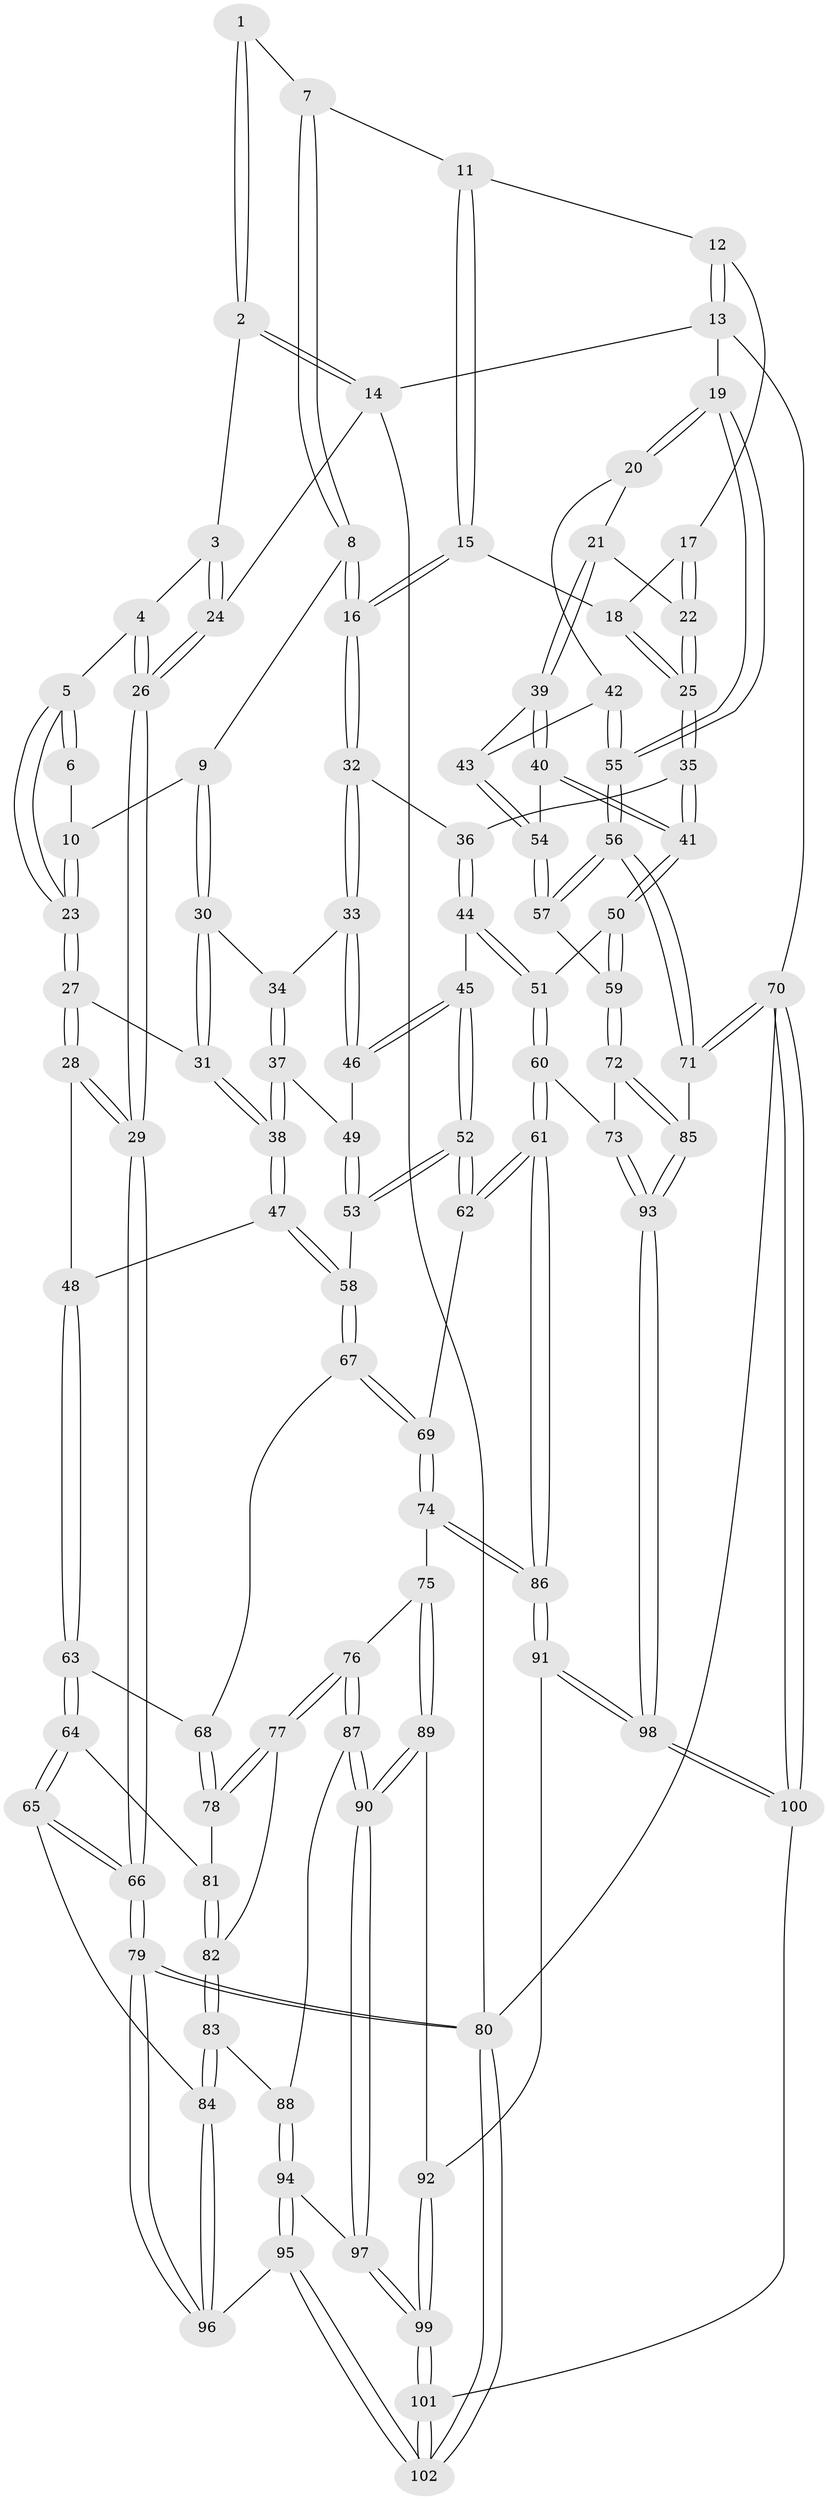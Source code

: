 // Generated by graph-tools (version 1.1) at 2025/01/03/09/25 05:01:46]
// undirected, 102 vertices, 252 edges
graph export_dot {
graph [start="1"]
  node [color=gray90,style=filled];
  1 [pos="+0.3989587824220173+0"];
  2 [pos="+0+0"];
  3 [pos="+0.14866224373353173+0.11725191874561305"];
  4 [pos="+0.1541569105449801+0.12779741879737647"];
  5 [pos="+0.15939178585190056+0.1319431228636699"];
  6 [pos="+0.3455933806613866+0"];
  7 [pos="+0.424124457822626+0"];
  8 [pos="+0.4366943473744262+0.15471193952306417"];
  9 [pos="+0.41944275173215007+0.16116292214483519"];
  10 [pos="+0.2965844254181825+0.11551959178006309"];
  11 [pos="+0.52121111825025+0"];
  12 [pos="+0.7908515718347768+0"];
  13 [pos="+1+0"];
  14 [pos="+0+0"];
  15 [pos="+0.5519914308923117+0.16012897585240682"];
  16 [pos="+0.5206205808187836+0.1862874278188303"];
  17 [pos="+0.7498584818372296+0"];
  18 [pos="+0.5693466257915738+0.1557271707346976"];
  19 [pos="+1+0.014154744311844242"];
  20 [pos="+0.9332353691635823+0.20222358222838124"];
  21 [pos="+0.8875209704323698+0.21601688789062107"];
  22 [pos="+0.7803268348754832+0.18638723740169916"];
  23 [pos="+0.19533571829703175+0.16678480980841306"];
  24 [pos="+0+0.13957231671452902"];
  25 [pos="+0.7427258192120408+0.22831970890594158"];
  26 [pos="+0+0.34225618115613554"];
  27 [pos="+0.20647249043377003+0.23241164039539117"];
  28 [pos="+0.1011266761040801+0.36077785861271444"];
  29 [pos="+0+0.37027698407550164"];
  30 [pos="+0.3773908830994826+0.22596509970487696"];
  31 [pos="+0.269614119249068+0.26696434926241613"];
  32 [pos="+0.5221301403794609+0.19509938745091437"];
  33 [pos="+0.4605460130424669+0.3089358995594501"];
  34 [pos="+0.4010923646947444+0.2797531655594197"];
  35 [pos="+0.7288783553607253+0.26451826723897176"];
  36 [pos="+0.5886772053036304+0.2863199454701527"];
  37 [pos="+0.33744962900890757+0.36517774823660204"];
  38 [pos="+0.32391283799216986+0.3710956887231219"];
  39 [pos="+0.8860092246519204+0.3245198453785792"];
  40 [pos="+0.801568078705233+0.3849397310803845"];
  41 [pos="+0.7502429351489152+0.39538448554732336"];
  42 [pos="+0.9706628682828893+0.36178582220307165"];
  43 [pos="+0.9266632147519493+0.35150619389262483"];
  44 [pos="+0.565214202134137+0.3879928840694407"];
  45 [pos="+0.5425203035354995+0.397977255416348"];
  46 [pos="+0.46307366245474296+0.32975307352455707"];
  47 [pos="+0.3121945844664236+0.4212290581108108"];
  48 [pos="+0.14895201819039167+0.41203480814718135"];
  49 [pos="+0.41861126237745716+0.3569576333148165"];
  50 [pos="+0.7328093995311169+0.42802695152434983"];
  51 [pos="+0.7183208540021461+0.43926193445619577"];
  52 [pos="+0.49408581500606713+0.4773040819754948"];
  53 [pos="+0.4489417053293402+0.46428258463947725"];
  54 [pos="+0.8873365812524302+0.4215956509425133"];
  55 [pos="+1+0.4665136892863802"];
  56 [pos="+1+0.5431895658574386"];
  57 [pos="+0.9773562131967803+0.5292036822518947"];
  58 [pos="+0.32842845320008046+0.4592765764219555"];
  59 [pos="+0.9074365203330341+0.5432813310335255"];
  60 [pos="+0.6666906728505287+0.6226721807813803"];
  61 [pos="+0.6011833750460397+0.6553012618118998"];
  62 [pos="+0.5155525461405382+0.5618243787647622"];
  63 [pos="+0.16391806092305872+0.5442931435583305"];
  64 [pos="+0.16101185210810273+0.5495181553218529"];
  65 [pos="+0.02222071451173901+0.6389865222662775"];
  66 [pos="+0+0.5694997587239388"];
  67 [pos="+0.3169277970602856+0.5001813437026619"];
  68 [pos="+0.2861523254764361+0.5194002965795724"];
  69 [pos="+0.3700867296895092+0.5893212834372251"];
  70 [pos="+1+1"];
  71 [pos="+1+0.6624036828382486"];
  72 [pos="+0.8003506745503017+0.6385909016326249"];
  73 [pos="+0.7687951727520037+0.6513982298715482"];
  74 [pos="+0.3475197259524935+0.6572267215797588"];
  75 [pos="+0.34600208525101206+0.6586679091070364"];
  76 [pos="+0.32663088492760234+0.6598262443970402"];
  77 [pos="+0.28495770331144515+0.6432695204649266"];
  78 [pos="+0.2683479048680408+0.612129931700143"];
  79 [pos="+0+0.8356454380540305"];
  80 [pos="+0+1"];
  81 [pos="+0.1966543212093855+0.5897527805375448"];
  82 [pos="+0.21847657233694256+0.6686633583141378"];
  83 [pos="+0.1933694235321063+0.7069323561896173"];
  84 [pos="+0.0883584031326269+0.715193122722023"];
  85 [pos="+1+0.7359016577090899"];
  86 [pos="+0.5800477572007182+0.7051884249953239"];
  87 [pos="+0.27854635778114756+0.7156805619882745"];
  88 [pos="+0.22049115618188161+0.7280511615501846"];
  89 [pos="+0.3688802922210231+0.7701553305708506"];
  90 [pos="+0.321385421312763+0.8114092833970205"];
  91 [pos="+0.5757843263988116+0.7299436039271172"];
  92 [pos="+0.47923249393116024+0.7803268177558019"];
  93 [pos="+0.849741338471226+0.8433759893425833"];
  94 [pos="+0.2727813708724435+0.8742678222145566"];
  95 [pos="+0.15945809312261244+0.952522132604825"];
  96 [pos="+0.102128680866367+0.8302664479293559"];
  97 [pos="+0.2779444583011838+0.8728228850889379"];
  98 [pos="+0.7421719265149461+1"];
  99 [pos="+0.4184910659590257+0.931556597169484"];
  100 [pos="+0.7428379188547707+1"];
  101 [pos="+0.5631146545386645+1"];
  102 [pos="+0.03517026042522758+1"];
  1 -- 2;
  1 -- 2;
  1 -- 7;
  2 -- 3;
  2 -- 14;
  2 -- 14;
  3 -- 4;
  3 -- 24;
  3 -- 24;
  4 -- 5;
  4 -- 26;
  4 -- 26;
  5 -- 6;
  5 -- 6;
  5 -- 23;
  5 -- 23;
  6 -- 10;
  7 -- 8;
  7 -- 8;
  7 -- 11;
  8 -- 9;
  8 -- 16;
  8 -- 16;
  9 -- 10;
  9 -- 30;
  9 -- 30;
  10 -- 23;
  10 -- 23;
  11 -- 12;
  11 -- 15;
  11 -- 15;
  12 -- 13;
  12 -- 13;
  12 -- 17;
  13 -- 14;
  13 -- 19;
  13 -- 70;
  14 -- 24;
  14 -- 80;
  15 -- 16;
  15 -- 16;
  15 -- 18;
  16 -- 32;
  16 -- 32;
  17 -- 18;
  17 -- 22;
  17 -- 22;
  18 -- 25;
  18 -- 25;
  19 -- 20;
  19 -- 20;
  19 -- 55;
  19 -- 55;
  20 -- 21;
  20 -- 42;
  21 -- 22;
  21 -- 39;
  21 -- 39;
  22 -- 25;
  22 -- 25;
  23 -- 27;
  23 -- 27;
  24 -- 26;
  24 -- 26;
  25 -- 35;
  25 -- 35;
  26 -- 29;
  26 -- 29;
  27 -- 28;
  27 -- 28;
  27 -- 31;
  28 -- 29;
  28 -- 29;
  28 -- 48;
  29 -- 66;
  29 -- 66;
  30 -- 31;
  30 -- 31;
  30 -- 34;
  31 -- 38;
  31 -- 38;
  32 -- 33;
  32 -- 33;
  32 -- 36;
  33 -- 34;
  33 -- 46;
  33 -- 46;
  34 -- 37;
  34 -- 37;
  35 -- 36;
  35 -- 41;
  35 -- 41;
  36 -- 44;
  36 -- 44;
  37 -- 38;
  37 -- 38;
  37 -- 49;
  38 -- 47;
  38 -- 47;
  39 -- 40;
  39 -- 40;
  39 -- 43;
  40 -- 41;
  40 -- 41;
  40 -- 54;
  41 -- 50;
  41 -- 50;
  42 -- 43;
  42 -- 55;
  42 -- 55;
  43 -- 54;
  43 -- 54;
  44 -- 45;
  44 -- 51;
  44 -- 51;
  45 -- 46;
  45 -- 46;
  45 -- 52;
  45 -- 52;
  46 -- 49;
  47 -- 48;
  47 -- 58;
  47 -- 58;
  48 -- 63;
  48 -- 63;
  49 -- 53;
  49 -- 53;
  50 -- 51;
  50 -- 59;
  50 -- 59;
  51 -- 60;
  51 -- 60;
  52 -- 53;
  52 -- 53;
  52 -- 62;
  52 -- 62;
  53 -- 58;
  54 -- 57;
  54 -- 57;
  55 -- 56;
  55 -- 56;
  56 -- 57;
  56 -- 57;
  56 -- 71;
  56 -- 71;
  57 -- 59;
  58 -- 67;
  58 -- 67;
  59 -- 72;
  59 -- 72;
  60 -- 61;
  60 -- 61;
  60 -- 73;
  61 -- 62;
  61 -- 62;
  61 -- 86;
  61 -- 86;
  62 -- 69;
  63 -- 64;
  63 -- 64;
  63 -- 68;
  64 -- 65;
  64 -- 65;
  64 -- 81;
  65 -- 66;
  65 -- 66;
  65 -- 84;
  66 -- 79;
  66 -- 79;
  67 -- 68;
  67 -- 69;
  67 -- 69;
  68 -- 78;
  68 -- 78;
  69 -- 74;
  69 -- 74;
  70 -- 71;
  70 -- 71;
  70 -- 100;
  70 -- 100;
  70 -- 80;
  71 -- 85;
  72 -- 73;
  72 -- 85;
  72 -- 85;
  73 -- 93;
  73 -- 93;
  74 -- 75;
  74 -- 86;
  74 -- 86;
  75 -- 76;
  75 -- 89;
  75 -- 89;
  76 -- 77;
  76 -- 77;
  76 -- 87;
  76 -- 87;
  77 -- 78;
  77 -- 78;
  77 -- 82;
  78 -- 81;
  79 -- 80;
  79 -- 80;
  79 -- 96;
  79 -- 96;
  80 -- 102;
  80 -- 102;
  81 -- 82;
  81 -- 82;
  82 -- 83;
  82 -- 83;
  83 -- 84;
  83 -- 84;
  83 -- 88;
  84 -- 96;
  84 -- 96;
  85 -- 93;
  85 -- 93;
  86 -- 91;
  86 -- 91;
  87 -- 88;
  87 -- 90;
  87 -- 90;
  88 -- 94;
  88 -- 94;
  89 -- 90;
  89 -- 90;
  89 -- 92;
  90 -- 97;
  90 -- 97;
  91 -- 92;
  91 -- 98;
  91 -- 98;
  92 -- 99;
  92 -- 99;
  93 -- 98;
  93 -- 98;
  94 -- 95;
  94 -- 95;
  94 -- 97;
  95 -- 96;
  95 -- 102;
  95 -- 102;
  97 -- 99;
  97 -- 99;
  98 -- 100;
  98 -- 100;
  99 -- 101;
  99 -- 101;
  100 -- 101;
  101 -- 102;
  101 -- 102;
}
